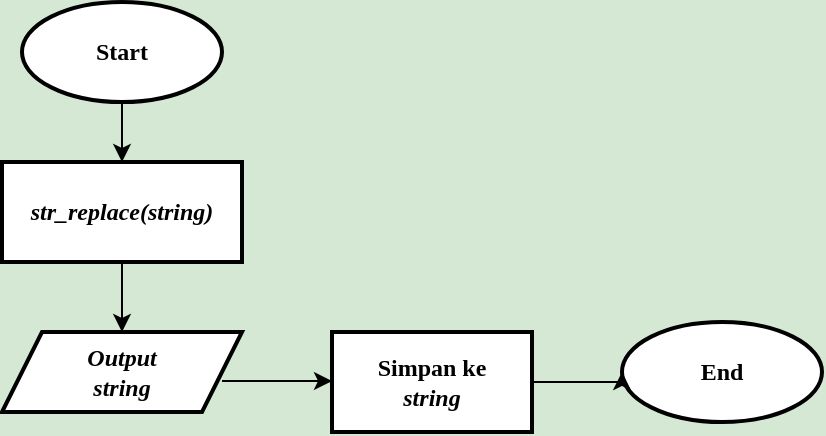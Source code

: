 <mxfile version="14.2.9" type="device"><diagram id="spE-P31IUjxNoIaWz15V" name="Page-1"><mxGraphModel dx="1019" dy="492" grid="1" gridSize="10" guides="1" tooltips="1" connect="1" arrows="1" fold="1" page="1" pageScale="1" pageWidth="827" pageHeight="1169" background="#D5E8D4" math="0" shadow="0"><root><mxCell id="0"/><mxCell id="1" parent="0"/><mxCell id="tJjdd_n9l8kZexzgoA06-5" value="" style="edgeStyle=orthogonalEdgeStyle;rounded=0;orthogonalLoop=1;jettySize=auto;html=1;" parent="1" source="tJjdd_n9l8kZexzgoA06-1" target="tJjdd_n9l8kZexzgoA06-4" edge="1"><mxGeometry relative="1" as="geometry"/></mxCell><mxCell id="tJjdd_n9l8kZexzgoA06-1" value="&lt;font face=&quot;Times New Roman&quot;&gt;&lt;b&gt;Start&lt;/b&gt;&lt;/font&gt;" style="strokeWidth=2;html=1;shape=mxgraph.flowchart.start_1;whiteSpace=wrap;" parent="1" vertex="1"><mxGeometry x="230" y="50" width="100" height="50" as="geometry"/></mxCell><mxCell id="tJjdd_n9l8kZexzgoA06-2" value="&lt;font face=&quot;Times New Roman&quot;&gt;&lt;b&gt;End&lt;/b&gt;&lt;/font&gt;" style="strokeWidth=2;html=1;shape=mxgraph.flowchart.start_1;whiteSpace=wrap;" parent="1" vertex="1"><mxGeometry x="530" y="210" width="100" height="50" as="geometry"/></mxCell><mxCell id="tJjdd_n9l8kZexzgoA06-7" value="" style="edgeStyle=orthogonalEdgeStyle;rounded=0;orthogonalLoop=1;jettySize=auto;html=1;" parent="1" source="tJjdd_n9l8kZexzgoA06-4" edge="1"><mxGeometry relative="1" as="geometry"><mxPoint x="280" y="215" as="targetPoint"/></mxGeometry></mxCell><mxCell id="tJjdd_n9l8kZexzgoA06-4" value="&lt;font face=&quot;Times New Roman&quot;&gt;&lt;span style=&quot;font-size: 12px&quot;&gt;&lt;i&gt;&lt;b&gt;str_replace(string)&lt;/b&gt;&lt;/i&gt;&lt;/span&gt;&lt;/font&gt;" style="whiteSpace=wrap;html=1;strokeWidth=2;" parent="1" vertex="1"><mxGeometry x="220" y="130" width="120" height="50" as="geometry"/></mxCell><mxCell id="tJjdd_n9l8kZexzgoA06-20" style="edgeStyle=orthogonalEdgeStyle;rounded=0;orthogonalLoop=1;jettySize=auto;html=1;entryX=0;entryY=0.5;entryDx=0;entryDy=0;" parent="1" edge="1"><mxGeometry relative="1" as="geometry"><mxPoint x="330" y="239.5" as="sourcePoint"/><mxPoint x="385" y="239.5" as="targetPoint"/></mxGeometry></mxCell><mxCell id="tJjdd_n9l8kZexzgoA06-21" style="edgeStyle=orthogonalEdgeStyle;rounded=0;orthogonalLoop=1;jettySize=auto;html=1;exitX=1;exitY=0.5;exitDx=0;exitDy=0;entryX=0;entryY=0.5;entryDx=0;entryDy=0;entryPerimeter=0;" parent="1" target="tJjdd_n9l8kZexzgoA06-2" edge="1"><mxGeometry relative="1" as="geometry"><mxPoint x="505" y="240" as="sourcePoint"/><Array as="points"><mxPoint x="480" y="240"/><mxPoint x="480" y="240"/></Array></mxGeometry></mxCell><mxCell id="WKt6iYwIaPHee830_wh4-1" value="&lt;font face=&quot;Times New Roman&quot;&gt;&lt;b&gt;&lt;i&gt;Output&lt;br&gt;string&lt;/i&gt;&lt;/b&gt;&lt;br&gt;&lt;/font&gt;" style="shape=parallelogram;perimeter=parallelogramPerimeter;whiteSpace=wrap;html=1;fixedSize=1;strokeWidth=2;" vertex="1" parent="1"><mxGeometry x="220" y="215" width="120" height="40" as="geometry"/></mxCell><mxCell id="WKt6iYwIaPHee830_wh4-2" value="&lt;font face=&quot;Times New Roman&quot;&gt;&lt;span style=&quot;font-size: 12px&quot;&gt;&lt;b&gt;Simpan ke&lt;br&gt;&lt;i&gt;string&lt;/i&gt;&lt;br&gt;&lt;/b&gt;&lt;/span&gt;&lt;/font&gt;" style="whiteSpace=wrap;html=1;strokeWidth=2;" vertex="1" parent="1"><mxGeometry x="385" y="215" width="100" height="50" as="geometry"/></mxCell></root></mxGraphModel></diagram></mxfile>